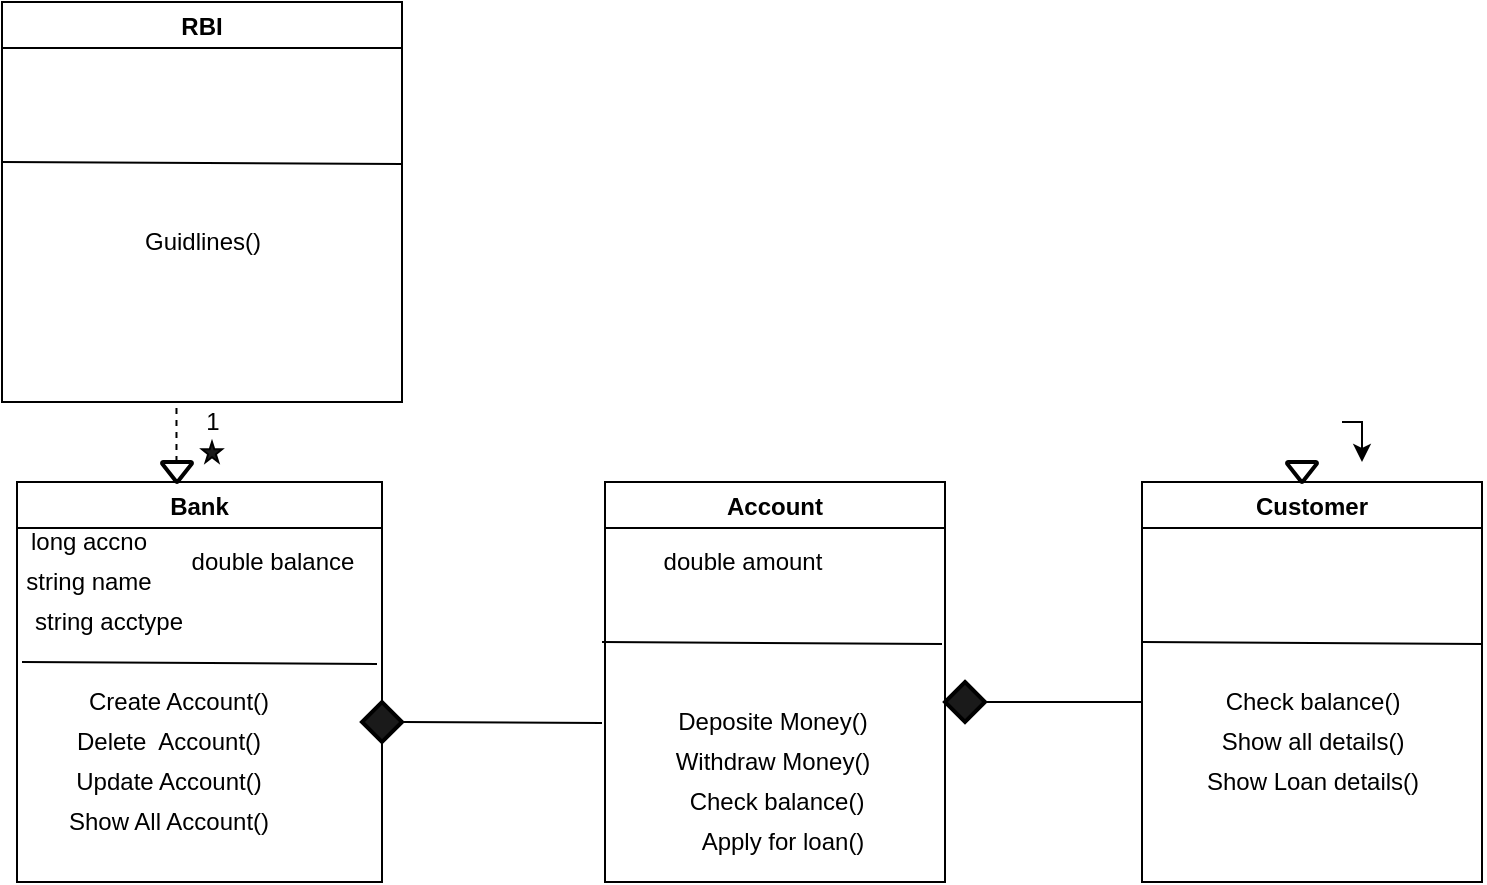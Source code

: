 <mxfile version="17.1.3" type="device"><diagram id="Catv5NOsrZlrlzC1tPR1" name="Page-1"><mxGraphModel dx="1038" dy="579" grid="1" gridSize="10" guides="1" tooltips="1" connect="1" arrows="1" fold="1" page="1" pageScale="1" pageWidth="827" pageHeight="1169" math="0" shadow="0"><root><mxCell id="0"/><mxCell id="1" parent="0"/><mxCell id="hrWqvWTQSg5bL3xNjzsu-3" value="Account" style="swimlane;" parent="1" vertex="1"><mxGeometry x="311.5" y="240" width="170" height="200" as="geometry"/></mxCell><mxCell id="hrWqvWTQSg5bL3xNjzsu-37" value="" style="endArrow=none;html=1;rounded=0;" parent="hrWqvWTQSg5bL3xNjzsu-3" edge="1"><mxGeometry width="50" height="50" relative="1" as="geometry"><mxPoint x="-1.5" y="80" as="sourcePoint"/><mxPoint x="168.5" y="81" as="targetPoint"/></mxGeometry></mxCell><mxCell id="hrWqvWTQSg5bL3xNjzsu-38" value="Deposite Money()" style="text;html=1;align=center;verticalAlign=middle;resizable=0;points=[];autosize=1;strokeColor=none;fillColor=none;" parent="hrWqvWTQSg5bL3xNjzsu-3" vertex="1"><mxGeometry x="28.5" y="110" width="110" height="20" as="geometry"/></mxCell><mxCell id="hrWqvWTQSg5bL3xNjzsu-39" value="Withdraw Money()" style="text;html=1;align=center;verticalAlign=middle;resizable=0;points=[];autosize=1;strokeColor=none;fillColor=none;" parent="hrWqvWTQSg5bL3xNjzsu-3" vertex="1"><mxGeometry x="28.5" y="130" width="110" height="20" as="geometry"/></mxCell><mxCell id="hrWqvWTQSg5bL3xNjzsu-40" value="Check balance()" style="text;html=1;align=center;verticalAlign=middle;resizable=0;points=[];autosize=1;strokeColor=none;fillColor=none;" parent="hrWqvWTQSg5bL3xNjzsu-3" vertex="1"><mxGeometry x="35" y="150" width="100" height="20" as="geometry"/></mxCell><mxCell id="GKSH6Ry9rHaumYxMkoE3-2" value="Apply for loan()" style="text;html=1;align=center;verticalAlign=middle;resizable=0;points=[];autosize=1;strokeColor=none;fillColor=none;" parent="hrWqvWTQSg5bL3xNjzsu-3" vertex="1"><mxGeometry x="38.5" y="170" width="100" height="20" as="geometry"/></mxCell><mxCell id="bFj5zhT--toRPnUOBFAa-7" value="double amount" style="text;html=1;align=center;verticalAlign=middle;resizable=0;points=[];autosize=1;strokeColor=none;fillColor=none;" vertex="1" parent="hrWqvWTQSg5bL3xNjzsu-3"><mxGeometry x="23.5" y="30" width="90" height="20" as="geometry"/></mxCell><mxCell id="hrWqvWTQSg5bL3xNjzsu-4" value="Bank" style="swimlane;" parent="1" vertex="1"><mxGeometry x="17.5" y="240" width="182.5" height="200" as="geometry"/></mxCell><mxCell id="hrWqvWTQSg5bL3xNjzsu-29" value="" style="endArrow=none;html=1;rounded=0;" parent="hrWqvWTQSg5bL3xNjzsu-4" edge="1"><mxGeometry width="50" height="50" relative="1" as="geometry"><mxPoint x="2.5" y="90" as="sourcePoint"/><mxPoint x="180" y="91" as="targetPoint"/></mxGeometry></mxCell><mxCell id="hrWqvWTQSg5bL3xNjzsu-30" value="Create Account()&lt;br&gt;" style="text;html=1;align=center;verticalAlign=middle;resizable=0;points=[];autosize=1;strokeColor=none;fillColor=none;" parent="hrWqvWTQSg5bL3xNjzsu-4" vertex="1"><mxGeometry x="25" y="100" width="110" height="20" as="geometry"/></mxCell><mxCell id="hrWqvWTQSg5bL3xNjzsu-32" value="Delete&amp;nbsp; Account()" style="text;html=1;align=center;verticalAlign=middle;resizable=0;points=[];autosize=1;strokeColor=none;fillColor=none;" parent="hrWqvWTQSg5bL3xNjzsu-4" vertex="1"><mxGeometry x="20" y="120" width="110" height="20" as="geometry"/></mxCell><mxCell id="hrWqvWTQSg5bL3xNjzsu-33" value="Update Account()" style="text;html=1;align=center;verticalAlign=middle;resizable=0;points=[];autosize=1;strokeColor=none;fillColor=none;" parent="hrWqvWTQSg5bL3xNjzsu-4" vertex="1"><mxGeometry x="20" y="140" width="110" height="20" as="geometry"/></mxCell><mxCell id="hrWqvWTQSg5bL3xNjzsu-34" value="Show All Account()" style="text;html=1;align=center;verticalAlign=middle;resizable=0;points=[];autosize=1;strokeColor=none;fillColor=none;" parent="hrWqvWTQSg5bL3xNjzsu-4" vertex="1"><mxGeometry x="15" y="160" width="120" height="20" as="geometry"/></mxCell><mxCell id="bFj5zhT--toRPnUOBFAa-1" value="long accno&lt;br&gt;" style="text;html=1;align=center;verticalAlign=middle;resizable=0;points=[];autosize=1;strokeColor=none;fillColor=none;" vertex="1" parent="hrWqvWTQSg5bL3xNjzsu-4"><mxGeometry y="20" width="70" height="20" as="geometry"/></mxCell><mxCell id="bFj5zhT--toRPnUOBFAa-2" value="string name" style="text;html=1;align=center;verticalAlign=middle;resizable=0;points=[];autosize=1;strokeColor=none;fillColor=none;" vertex="1" parent="hrWqvWTQSg5bL3xNjzsu-4"><mxGeometry x="-5" y="40" width="80" height="20" as="geometry"/></mxCell><mxCell id="bFj5zhT--toRPnUOBFAa-3" value="string acctype" style="text;html=1;align=center;verticalAlign=middle;resizable=0;points=[];autosize=1;strokeColor=none;fillColor=none;" vertex="1" parent="hrWqvWTQSg5bL3xNjzsu-4"><mxGeometry y="60" width="90" height="20" as="geometry"/></mxCell><mxCell id="bFj5zhT--toRPnUOBFAa-6" value="double balance" style="text;html=1;align=center;verticalAlign=middle;resizable=0;points=[];autosize=1;strokeColor=none;fillColor=none;" vertex="1" parent="hrWqvWTQSg5bL3xNjzsu-4"><mxGeometry x="77.5" y="30" width="100" height="20" as="geometry"/></mxCell><mxCell id="hrWqvWTQSg5bL3xNjzsu-5" value="Customer" style="swimlane;" parent="1" vertex="1"><mxGeometry x="580" y="240" width="170" height="200" as="geometry"/></mxCell><mxCell id="hrWqvWTQSg5bL3xNjzsu-35" value="" style="endArrow=none;html=1;rounded=0;" parent="hrWqvWTQSg5bL3xNjzsu-5" edge="1"><mxGeometry width="50" height="50" relative="1" as="geometry"><mxPoint y="80" as="sourcePoint"/><mxPoint x="170" y="81" as="targetPoint"/></mxGeometry></mxCell><mxCell id="hrWqvWTQSg5bL3xNjzsu-46" value="Check balance()" style="text;html=1;align=center;verticalAlign=middle;resizable=0;points=[];autosize=1;strokeColor=none;fillColor=none;" parent="hrWqvWTQSg5bL3xNjzsu-5" vertex="1"><mxGeometry x="35" y="100" width="100" height="20" as="geometry"/></mxCell><mxCell id="hrWqvWTQSg5bL3xNjzsu-48" value="Show all details()" style="text;html=1;align=center;verticalAlign=middle;resizable=0;points=[];autosize=1;strokeColor=none;fillColor=none;" parent="hrWqvWTQSg5bL3xNjzsu-5" vertex="1"><mxGeometry x="30" y="120" width="110" height="20" as="geometry"/></mxCell><mxCell id="hrWqvWTQSg5bL3xNjzsu-49" value="Show Loan details()" style="text;html=1;align=center;verticalAlign=middle;resizable=0;points=[];autosize=1;strokeColor=none;fillColor=none;" parent="hrWqvWTQSg5bL3xNjzsu-5" vertex="1"><mxGeometry x="25" y="140" width="120" height="20" as="geometry"/></mxCell><mxCell id="hrWqvWTQSg5bL3xNjzsu-18" value="" style="strokeWidth=2;html=1;shape=mxgraph.flowchart.extract_or_measurement;whiteSpace=wrap;rotation=-180;" parent="1" vertex="1"><mxGeometry x="652.5" y="230" width="15" height="10" as="geometry"/></mxCell><mxCell id="hrWqvWTQSg5bL3xNjzsu-20" value="" style="strokeWidth=2;html=1;shape=mxgraph.flowchart.decision;whiteSpace=wrap;fillColor=#1A1A1A;direction=south;" parent="1" vertex="1"><mxGeometry x="190" y="350" width="20" height="20" as="geometry"/></mxCell><mxCell id="hrWqvWTQSg5bL3xNjzsu-23" value="" style="strokeWidth=2;html=1;shape=mxgraph.flowchart.decision;whiteSpace=wrap;fillColor=#1A1A1A;" parent="1" vertex="1"><mxGeometry x="481.5" y="340" width="20" height="20" as="geometry"/></mxCell><mxCell id="hrWqvWTQSg5bL3xNjzsu-27" value="" style="endArrow=none;html=1;rounded=0;" parent="1" edge="1"><mxGeometry width="50" height="50" relative="1" as="geometry"><mxPoint x="210" y="360" as="sourcePoint"/><mxPoint x="310" y="360.5" as="targetPoint"/></mxGeometry></mxCell><mxCell id="hrWqvWTQSg5bL3xNjzsu-28" value="" style="endArrow=none;html=1;rounded=0;" parent="1" edge="1"><mxGeometry width="50" height="50" relative="1" as="geometry"><mxPoint x="501.5" y="350" as="sourcePoint"/><mxPoint x="580" y="350" as="targetPoint"/></mxGeometry></mxCell><mxCell id="GKSH6Ry9rHaumYxMkoE3-9" style="edgeStyle=orthogonalEdgeStyle;rounded=0;orthogonalLoop=1;jettySize=auto;html=1;" parent="1" edge="1"><mxGeometry relative="1" as="geometry"><mxPoint x="690" y="230" as="targetPoint"/><mxPoint x="680" y="210" as="sourcePoint"/></mxGeometry></mxCell><mxCell id="hrWqvWTQSg5bL3xNjzsu-78" value="RBI" style="swimlane;" parent="1" vertex="1"><mxGeometry x="10" width="200" height="200" as="geometry"/></mxCell><mxCell id="hrWqvWTQSg5bL3xNjzsu-79" value="" style="endArrow=none;html=1;rounded=0;" parent="hrWqvWTQSg5bL3xNjzsu-78" edge="1"><mxGeometry width="50" height="50" relative="1" as="geometry"><mxPoint y="80" as="sourcePoint"/><mxPoint x="200" y="81" as="targetPoint"/></mxGeometry></mxCell><mxCell id="GKSH6Ry9rHaumYxMkoE3-7" value="Guidlines()" style="text;html=1;align=center;verticalAlign=middle;resizable=0;points=[];autosize=1;strokeColor=none;fillColor=none;" parent="hrWqvWTQSg5bL3xNjzsu-78" vertex="1"><mxGeometry x="65" y="110" width="70" height="20" as="geometry"/></mxCell><mxCell id="hrWqvWTQSg5bL3xNjzsu-85" value="" style="endArrow=none;dashed=1;html=1;rounded=0;startArrow=none;" parent="1" edge="1"><mxGeometry width="50" height="50" relative="1" as="geometry"><mxPoint x="97.24" y="230" as="sourcePoint"/><mxPoint x="97.24" y="200" as="targetPoint"/><Array as="points"><mxPoint x="97.24" y="220"/></Array></mxGeometry></mxCell><mxCell id="hrWqvWTQSg5bL3xNjzsu-89" value="" style="strokeWidth=2;html=1;shape=mxgraph.flowchart.extract_or_measurement;whiteSpace=wrap;rotation=-180;" parent="1" vertex="1"><mxGeometry x="90" y="230" width="15" height="10" as="geometry"/></mxCell><mxCell id="hrWqvWTQSg5bL3xNjzsu-93" value="" style="verticalLabelPosition=bottom;verticalAlign=top;html=1;shape=mxgraph.basic.star;fillColor=#1A1A1A;" parent="1" vertex="1"><mxGeometry x="110" y="220" width="10" height="10" as="geometry"/></mxCell><mxCell id="hrWqvWTQSg5bL3xNjzsu-95" value="1" style="text;html=1;align=center;verticalAlign=middle;resizable=0;points=[];autosize=1;strokeColor=none;fillColor=none;" parent="1" vertex="1"><mxGeometry x="105" y="200" width="20" height="20" as="geometry"/></mxCell></root></mxGraphModel></diagram></mxfile>